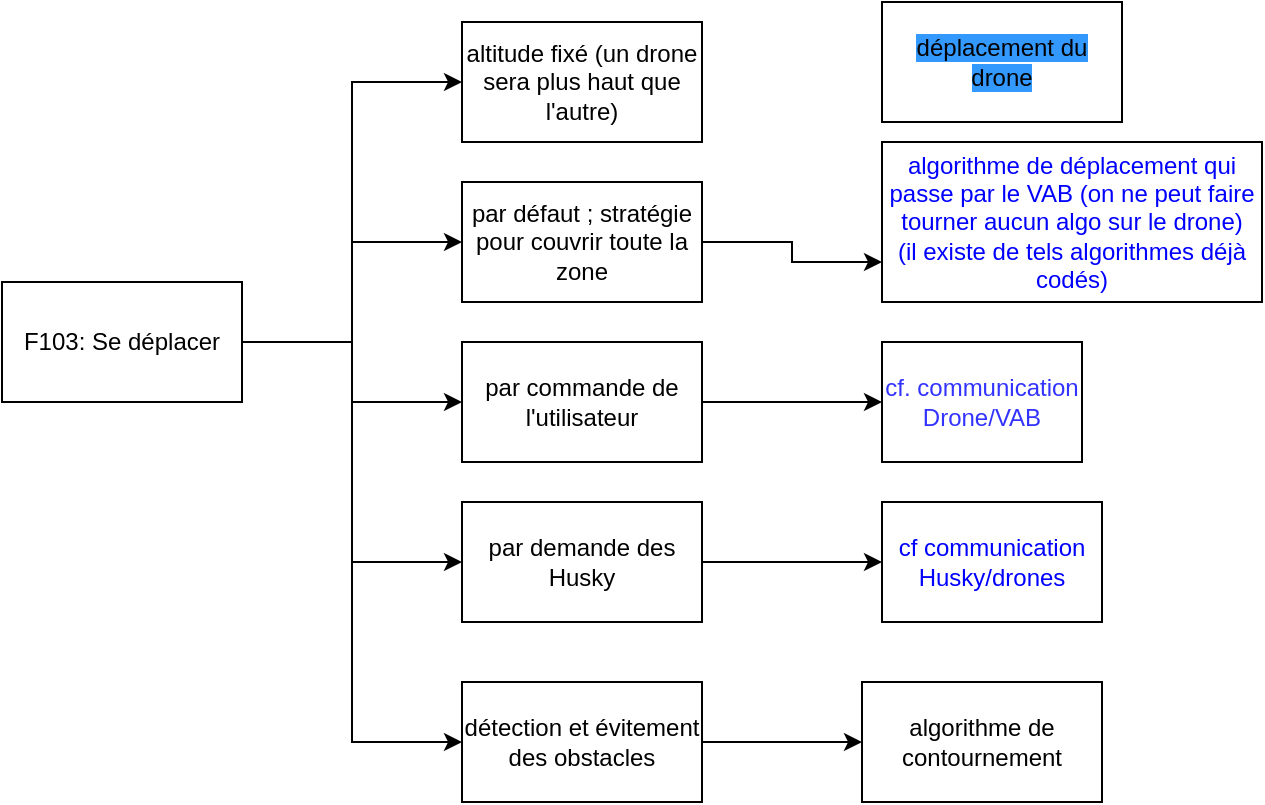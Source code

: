 <mxfile version="16.2.4" type="github">
  <diagram id="OM3lx3goNTmFPO1qKr1K" name="Page-1">
    <mxGraphModel dx="1736" dy="780" grid="1" gridSize="10" guides="1" tooltips="1" connect="1" arrows="1" fold="1" page="1" pageScale="1" pageWidth="827" pageHeight="1169" math="0" shadow="0">
      <root>
        <mxCell id="0" />
        <mxCell id="1" parent="0" />
        <mxCell id="ES-EeXoTM_ZExigbFJbH-44" style="edgeStyle=orthogonalEdgeStyle;rounded=0;orthogonalLoop=1;jettySize=auto;html=1;exitX=1;exitY=0.5;exitDx=0;exitDy=0;entryX=0;entryY=0.5;entryDx=0;entryDy=0;fontColor=#000000;" parent="1" source="ES-EeXoTM_ZExigbFJbH-47" target="ES-EeXoTM_ZExigbFJbH-86" edge="1">
          <mxGeometry relative="1" as="geometry" />
        </mxCell>
        <mxCell id="ES-EeXoTM_ZExigbFJbH-45" style="edgeStyle=orthogonalEdgeStyle;rounded=0;orthogonalLoop=1;jettySize=auto;html=1;exitX=1;exitY=0.5;exitDx=0;exitDy=0;entryX=0;entryY=0.5;entryDx=0;entryDy=0;fontColor=#000000;" parent="1" source="ES-EeXoTM_ZExigbFJbH-47" target="ES-EeXoTM_ZExigbFJbH-88" edge="1">
          <mxGeometry relative="1" as="geometry" />
        </mxCell>
        <mxCell id="ES-EeXoTM_ZExigbFJbH-46" style="edgeStyle=orthogonalEdgeStyle;rounded=0;orthogonalLoop=1;jettySize=auto;html=1;exitX=1;exitY=0.5;exitDx=0;exitDy=0;entryX=0;entryY=0.5;entryDx=0;entryDy=0;fontColor=#000000;" parent="1" source="ES-EeXoTM_ZExigbFJbH-47" target="ES-EeXoTM_ZExigbFJbH-90" edge="1">
          <mxGeometry relative="1" as="geometry" />
        </mxCell>
        <mxCell id="ES-EeXoTM_ZExigbFJbH-124" style="edgeStyle=orthogonalEdgeStyle;rounded=0;orthogonalLoop=1;jettySize=auto;html=1;exitX=1;exitY=0.5;exitDx=0;exitDy=0;entryX=0;entryY=0.5;entryDx=0;entryDy=0;" parent="1" source="ES-EeXoTM_ZExigbFJbH-47" target="ES-EeXoTM_ZExigbFJbH-123" edge="1">
          <mxGeometry relative="1" as="geometry" />
        </mxCell>
        <mxCell id="ES-EeXoTM_ZExigbFJbH-127" style="edgeStyle=orthogonalEdgeStyle;rounded=0;orthogonalLoop=1;jettySize=auto;html=1;exitX=1;exitY=0.5;exitDx=0;exitDy=0;entryX=0;entryY=0.5;entryDx=0;entryDy=0;" parent="1" source="ES-EeXoTM_ZExigbFJbH-47" target="ES-EeXoTM_ZExigbFJbH-126" edge="1">
          <mxGeometry relative="1" as="geometry" />
        </mxCell>
        <mxCell id="ES-EeXoTM_ZExigbFJbH-47" value="F103: Se déplacer" style="rounded=0;whiteSpace=wrap;html=1;" parent="1" vertex="1">
          <mxGeometry x="90" y="480" width="120" height="60" as="geometry" />
        </mxCell>
        <mxCell id="ES-EeXoTM_ZExigbFJbH-82" value="&lt;font color=&quot;#000000&quot; style=&quot;background-color: rgb(51 , 153 , 255)&quot;&gt;déplacement du drone&lt;/font&gt;" style="rounded=0;whiteSpace=wrap;html=1;labelBackgroundColor=none;fontColor=#0000FF;fillColor=#FFFFFF;" parent="1" vertex="1">
          <mxGeometry x="530" y="340" width="120" height="60" as="geometry" />
        </mxCell>
        <mxCell id="ES-EeXoTM_ZExigbFJbH-84" style="edgeStyle=orthogonalEdgeStyle;rounded=0;orthogonalLoop=1;jettySize=auto;html=1;exitX=1;exitY=0.5;exitDx=0;exitDy=0;entryX=0;entryY=0.75;entryDx=0;entryDy=0;fontColor=#0000FF;" parent="1" source="ES-EeXoTM_ZExigbFJbH-86" target="ES-EeXoTM_ZExigbFJbH-93" edge="1">
          <mxGeometry relative="1" as="geometry" />
        </mxCell>
        <mxCell id="ES-EeXoTM_ZExigbFJbH-86" value="par défaut ; stratégie pour couvrir toute la zone" style="rounded=0;whiteSpace=wrap;html=1;labelBackgroundColor=none;fontColor=#000000;strokeColor=#000000;fillColor=default;" parent="1" vertex="1">
          <mxGeometry x="320" y="430" width="120" height="60" as="geometry" />
        </mxCell>
        <mxCell id="ES-EeXoTM_ZExigbFJbH-87" style="edgeStyle=orthogonalEdgeStyle;rounded=0;orthogonalLoop=1;jettySize=auto;html=1;exitX=1;exitY=0.5;exitDx=0;exitDy=0;entryX=0;entryY=0.5;entryDx=0;entryDy=0;fontColor=#000000;" parent="1" source="ES-EeXoTM_ZExigbFJbH-88" target="ES-EeXoTM_ZExigbFJbH-92" edge="1">
          <mxGeometry relative="1" as="geometry" />
        </mxCell>
        <mxCell id="ES-EeXoTM_ZExigbFJbH-88" value="par commande de l&#39;utilisateur" style="rounded=0;whiteSpace=wrap;html=1;labelBackgroundColor=none;fontColor=#000000;strokeColor=#000000;fillColor=default;" parent="1" vertex="1">
          <mxGeometry x="320" y="510" width="120" height="60" as="geometry" />
        </mxCell>
        <mxCell id="ES-EeXoTM_ZExigbFJbH-89" style="edgeStyle=orthogonalEdgeStyle;rounded=0;orthogonalLoop=1;jettySize=auto;html=1;exitX=1;exitY=0.5;exitDx=0;exitDy=0;entryX=0;entryY=0.5;entryDx=0;entryDy=0;fontColor=#000000;" parent="1" source="ES-EeXoTM_ZExigbFJbH-90" target="ES-EeXoTM_ZExigbFJbH-91" edge="1">
          <mxGeometry relative="1" as="geometry" />
        </mxCell>
        <mxCell id="ES-EeXoTM_ZExigbFJbH-90" value="par demande des Husky" style="rounded=0;whiteSpace=wrap;html=1;labelBackgroundColor=none;fontColor=#000000;strokeColor=#000000;fillColor=default;" parent="1" vertex="1">
          <mxGeometry x="320" y="590" width="120" height="60" as="geometry" />
        </mxCell>
        <mxCell id="ES-EeXoTM_ZExigbFJbH-91" value="&lt;font color=&quot;#0000ff&quot;&gt;cf communication Husky/drones&lt;/font&gt;" style="rounded=0;whiteSpace=wrap;html=1;labelBackgroundColor=none;fontColor=#000000;strokeColor=#000000;fillColor=default;" parent="1" vertex="1">
          <mxGeometry x="530" y="590" width="110" height="60" as="geometry" />
        </mxCell>
        <mxCell id="ES-EeXoTM_ZExigbFJbH-92" value="&lt;font color=&quot;#3333ff&quot;&gt;cf. communication Drone/VAB&lt;/font&gt;" style="rounded=0;whiteSpace=wrap;html=1;labelBackgroundColor=none;fontColor=#000000;fillColor=#FFFFFF;" parent="1" vertex="1">
          <mxGeometry x="530" y="510" width="100" height="60" as="geometry" />
        </mxCell>
        <mxCell id="ES-EeXoTM_ZExigbFJbH-93" value="algorithme de déplacement qui passe par le VAB (on ne peut faire tourner aucun algo sur le drone)&lt;br&gt;(il existe de tels algorithmes déjà codés)" style="rounded=0;whiteSpace=wrap;html=1;labelBackgroundColor=none;fontColor=#0000FF;strokeColor=#000000;fillColor=default;" parent="1" vertex="1">
          <mxGeometry x="530" y="410" width="190" height="80" as="geometry" />
        </mxCell>
        <mxCell id="ES-EeXoTM_ZExigbFJbH-123" value="altitude fixé (un drone sera plus haut que l&#39;autre)" style="rounded=0;whiteSpace=wrap;html=1;" parent="1" vertex="1">
          <mxGeometry x="320" y="350" width="120" height="60" as="geometry" />
        </mxCell>
        <mxCell id="ES-EeXoTM_ZExigbFJbH-130" value="" style="edgeStyle=orthogonalEdgeStyle;rounded=0;orthogonalLoop=1;jettySize=auto;html=1;" parent="1" source="ES-EeXoTM_ZExigbFJbH-126" target="ES-EeXoTM_ZExigbFJbH-129" edge="1">
          <mxGeometry relative="1" as="geometry" />
        </mxCell>
        <mxCell id="ES-EeXoTM_ZExigbFJbH-126" value="détection et évitement des obstacles" style="rounded=0;whiteSpace=wrap;html=1;" parent="1" vertex="1">
          <mxGeometry x="320" y="680" width="120" height="60" as="geometry" />
        </mxCell>
        <mxCell id="ES-EeXoTM_ZExigbFJbH-129" value="algorithme de contournement" style="rounded=0;whiteSpace=wrap;html=1;" parent="1" vertex="1">
          <mxGeometry x="520" y="680" width="120" height="60" as="geometry" />
        </mxCell>
      </root>
    </mxGraphModel>
  </diagram>
</mxfile>
